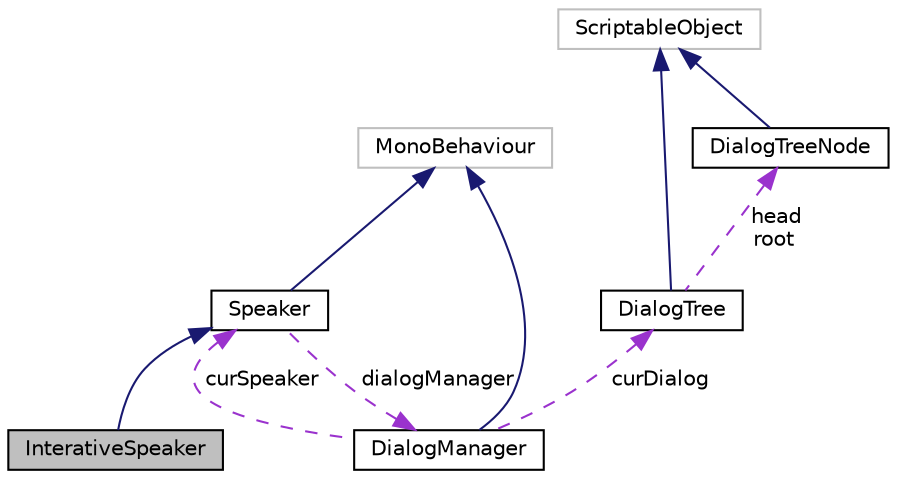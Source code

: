 digraph "InterativeSpeaker"
{
  edge [fontname="Helvetica",fontsize="10",labelfontname="Helvetica",labelfontsize="10"];
  node [fontname="Helvetica",fontsize="10",shape=record];
  Node1 [label="InterativeSpeaker",height=0.2,width=0.4,color="black", fillcolor="grey75", style="filled", fontcolor="black"];
  Node2 -> Node1 [dir="back",color="midnightblue",fontsize="10",style="solid",fontname="Helvetica"];
  Node2 [label="Speaker",height=0.2,width=0.4,color="black", fillcolor="white", style="filled",URL="$class_speaker.html",tooltip="Developed by: Higor (hcmb) Speaker is an abstract class wich contains only a list of dialog trees tha..."];
  Node3 -> Node2 [dir="back",color="midnightblue",fontsize="10",style="solid",fontname="Helvetica"];
  Node3 [label="MonoBehaviour",height=0.2,width=0.4,color="grey75", fillcolor="white", style="filled"];
  Node4 -> Node2 [dir="back",color="darkorchid3",fontsize="10",style="dashed",label=" dialogManager" ,fontname="Helvetica"];
  Node4 [label="DialogManager",height=0.2,width=0.4,color="black", fillcolor="white", style="filled",URL="$class_dialog_manager.html"];
  Node3 -> Node4 [dir="back",color="midnightblue",fontsize="10",style="solid",fontname="Helvetica"];
  Node2 -> Node4 [dir="back",color="darkorchid3",fontsize="10",style="dashed",label=" curSpeaker" ,fontname="Helvetica"];
  Node5 -> Node4 [dir="back",color="darkorchid3",fontsize="10",style="dashed",label=" curDialog" ,fontname="Helvetica"];
  Node5 [label="DialogTree",height=0.2,width=0.4,color="black", fillcolor="white", style="filled",URL="$class_dialog_tree.html",tooltip="Developed by: Higor (hcmb) A DialogTree is a complex structure useful for creating dialogs across in ..."];
  Node6 -> Node5 [dir="back",color="midnightblue",fontsize="10",style="solid",fontname="Helvetica"];
  Node6 [label="ScriptableObject",height=0.2,width=0.4,color="grey75", fillcolor="white", style="filled"];
  Node7 -> Node5 [dir="back",color="darkorchid3",fontsize="10",style="dashed",label=" head\nroot" ,fontname="Helvetica"];
  Node7 [label="DialogTreeNode",height=0.2,width=0.4,color="black", fillcolor="white", style="filled",URL="$class_dialog_tree_node.html",tooltip="Developed by: Higor (hcmb) A DialogTreeNode is used for building a DialogTree. Shows text conversatio..."];
  Node6 -> Node7 [dir="back",color="midnightblue",fontsize="10",style="solid",fontname="Helvetica"];
}
